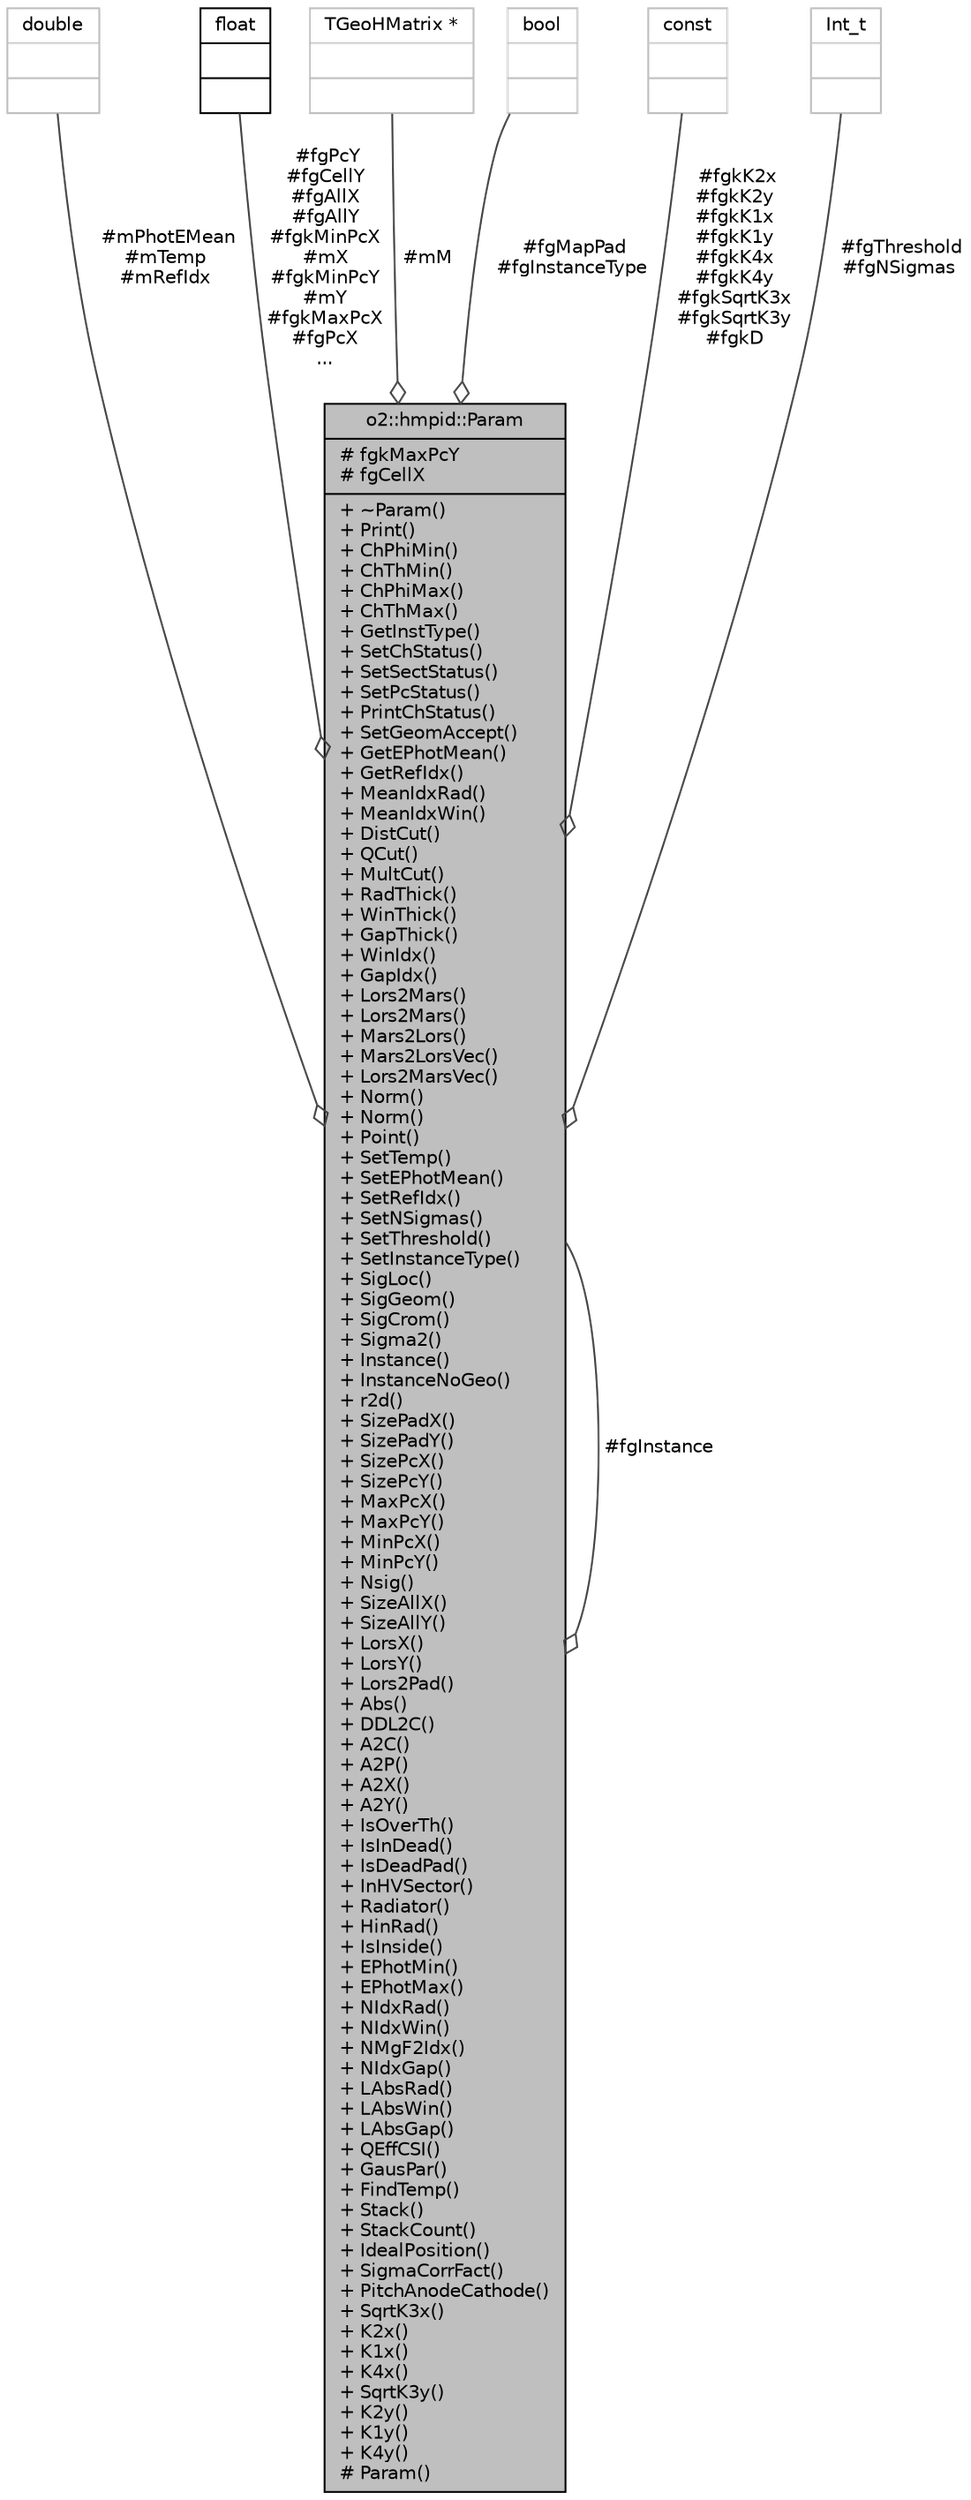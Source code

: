 digraph "o2::hmpid::Param"
{
 // INTERACTIVE_SVG=YES
  bgcolor="transparent";
  edge [fontname="Helvetica",fontsize="10",labelfontname="Helvetica",labelfontsize="10"];
  node [fontname="Helvetica",fontsize="10",shape=record];
  Node1 [label="{o2::hmpid::Param\n|# fgkMaxPcY\l# fgCellX\l|+ ~Param()\l+ Print()\l+ ChPhiMin()\l+ ChThMin()\l+ ChPhiMax()\l+ ChThMax()\l+ GetInstType()\l+ SetChStatus()\l+ SetSectStatus()\l+ SetPcStatus()\l+ PrintChStatus()\l+ SetGeomAccept()\l+ GetEPhotMean()\l+ GetRefIdx()\l+ MeanIdxRad()\l+ MeanIdxWin()\l+ DistCut()\l+ QCut()\l+ MultCut()\l+ RadThick()\l+ WinThick()\l+ GapThick()\l+ WinIdx()\l+ GapIdx()\l+ Lors2Mars()\l+ Lors2Mars()\l+ Mars2Lors()\l+ Mars2LorsVec()\l+ Lors2MarsVec()\l+ Norm()\l+ Norm()\l+ Point()\l+ SetTemp()\l+ SetEPhotMean()\l+ SetRefIdx()\l+ SetNSigmas()\l+ SetThreshold()\l+ SetInstanceType()\l+ SigLoc()\l+ SigGeom()\l+ SigCrom()\l+ Sigma2()\l+ Instance()\l+ InstanceNoGeo()\l+ r2d()\l+ SizePadX()\l+ SizePadY()\l+ SizePcX()\l+ SizePcY()\l+ MaxPcX()\l+ MaxPcY()\l+ MinPcX()\l+ MinPcY()\l+ Nsig()\l+ SizeAllX()\l+ SizeAllY()\l+ LorsX()\l+ LorsY()\l+ Lors2Pad()\l+ Abs()\l+ DDL2C()\l+ A2C()\l+ A2P()\l+ A2X()\l+ A2Y()\l+ IsOverTh()\l+ IsInDead()\l+ IsDeadPad()\l+ InHVSector()\l+ Radiator()\l+ HinRad()\l+ IsInside()\l+ EPhotMin()\l+ EPhotMax()\l+ NIdxRad()\l+ NIdxWin()\l+ NMgF2Idx()\l+ NIdxGap()\l+ LAbsRad()\l+ LAbsWin()\l+ LAbsGap()\l+ QEffCSI()\l+ GausPar()\l+ FindTemp()\l+ Stack()\l+ StackCount()\l+ IdealPosition()\l+ SigmaCorrFact()\l+ PitchAnodeCathode()\l+ SqrtK3x()\l+ K2x()\l+ K1x()\l+ K4x()\l+ SqrtK3y()\l+ K2y()\l+ K1y()\l+ K4y()\l# Param()\l}",height=0.2,width=0.4,color="black", fillcolor="grey75", style="filled", fontcolor="black"];
  Node2 -> Node1 [color="grey25",fontsize="10",style="solid",label=" #mPhotEMean\n#mTemp\n#mRefIdx" ,arrowhead="odiamond",fontname="Helvetica"];
  Node2 [label="{double\n||}",height=0.2,width=0.4,color="grey75"];
  Node3 -> Node1 [color="grey25",fontsize="10",style="solid",label=" #fgPcY\n#fgCellY\n#fgAllX\n#fgAllY\n#fgkMinPcX\n#mX\n#fgkMinPcY\n#mY\n#fgkMaxPcX\n#fgPcX\n..." ,arrowhead="odiamond",fontname="Helvetica"];
  Node3 [label="{float\n||}",height=0.2,width=0.4,color="black",URL="$d4/dc3/classfloat.html"];
  Node1 -> Node1 [color="grey25",fontsize="10",style="solid",label=" #fgInstance" ,arrowhead="odiamond",fontname="Helvetica"];
  Node4 -> Node1 [color="grey25",fontsize="10",style="solid",label=" #mM" ,arrowhead="odiamond",fontname="Helvetica"];
  Node4 [label="{TGeoHMatrix *\n||}",height=0.2,width=0.4,color="grey75"];
  Node5 -> Node1 [color="grey25",fontsize="10",style="solid",label=" #fgMapPad\n#fgInstanceType" ,arrowhead="odiamond",fontname="Helvetica"];
  Node5 [label="{bool\n||}",height=0.2,width=0.4,color="grey75"];
  Node6 -> Node1 [color="grey25",fontsize="10",style="solid",label=" #fgkK2x\n#fgkK2y\n#fgkK1x\n#fgkK1y\n#fgkK4x\n#fgkK4y\n#fgkSqrtK3x\n#fgkSqrtK3y\n#fgkD" ,arrowhead="odiamond",fontname="Helvetica"];
  Node6 [label="{const\n||}",height=0.2,width=0.4,color="grey75"];
  Node7 -> Node1 [color="grey25",fontsize="10",style="solid",label=" #fgThreshold\n#fgNSigmas" ,arrowhead="odiamond",fontname="Helvetica"];
  Node7 [label="{Int_t\n||}",height=0.2,width=0.4,color="grey75"];
}

